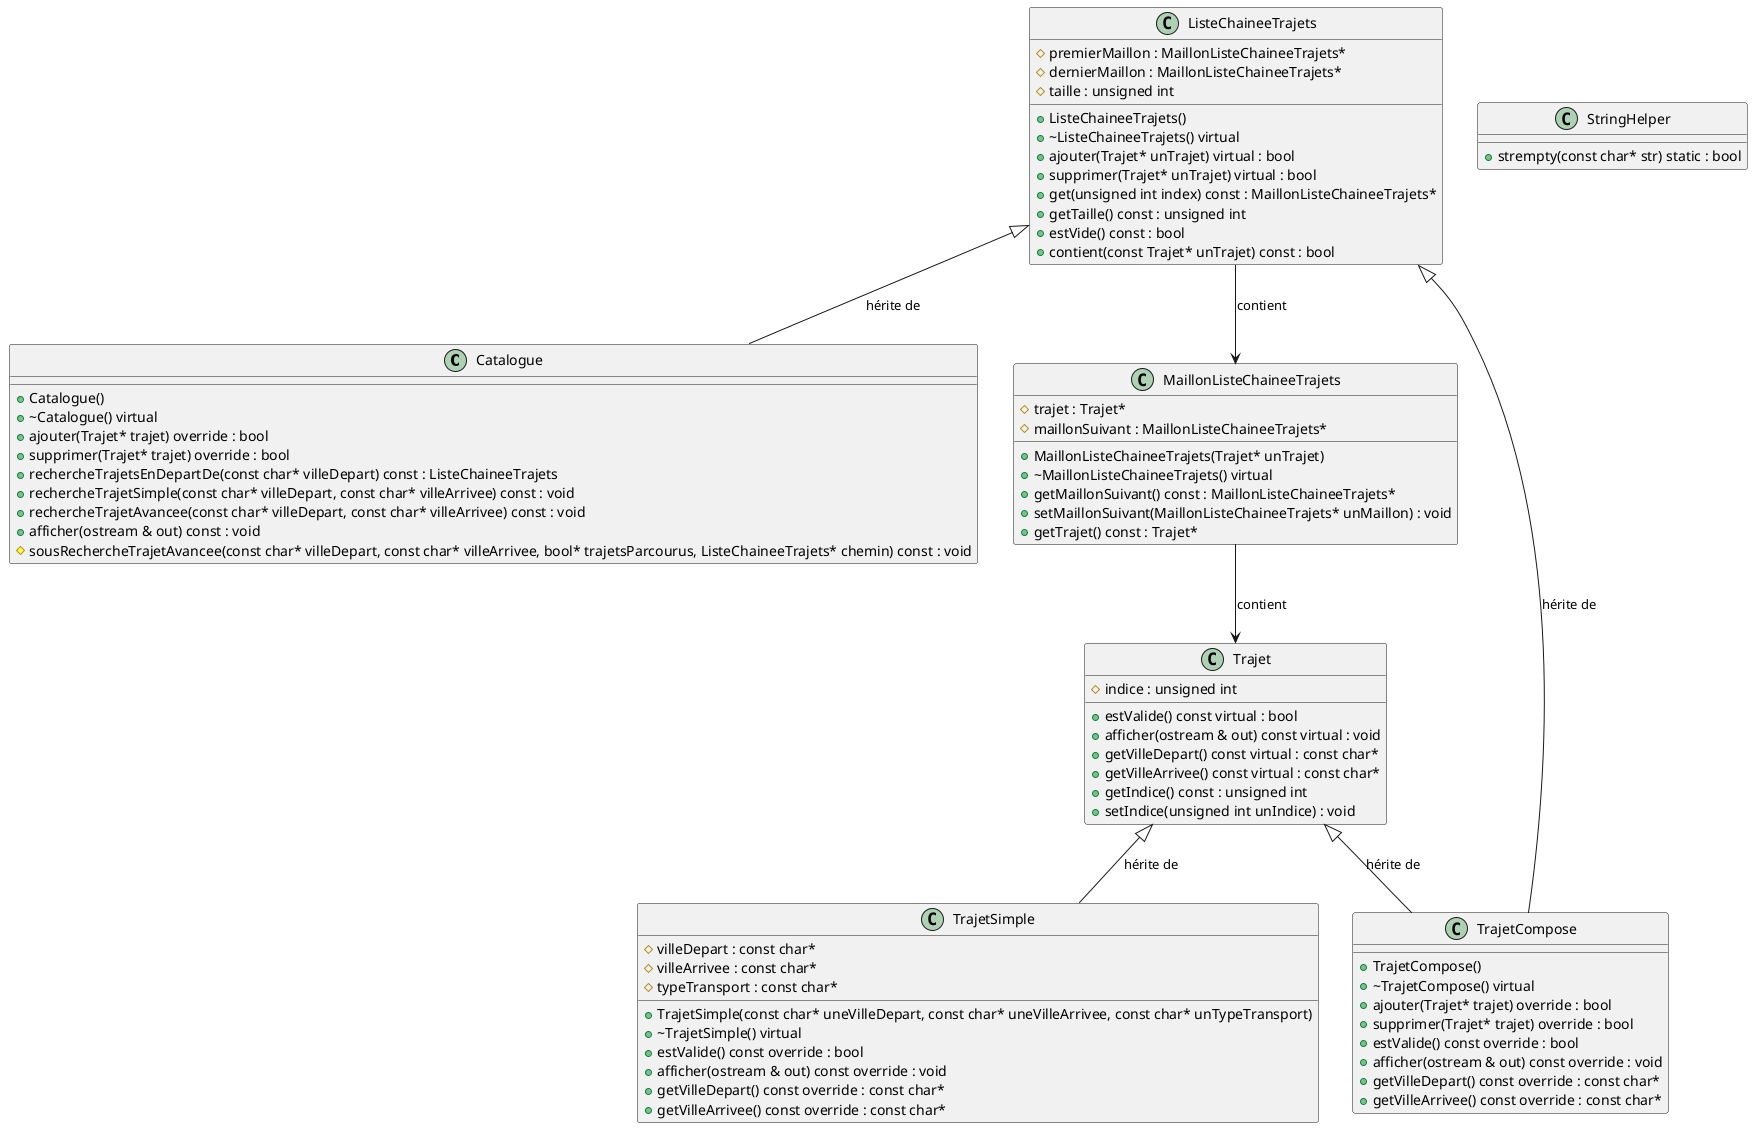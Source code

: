 @startuml

class Catalogue {
  +Catalogue()
  +~Catalogue() virtual
  +ajouter(Trajet* trajet) override : bool
  +supprimer(Trajet* trajet) override : bool
  +rechercheTrajetsEnDepartDe(const char* villeDepart) const : ListeChaineeTrajets
  +rechercheTrajetSimple(const char* villeDepart, const char* villeArrivee) const : void
  +rechercheTrajetAvancee(const char* villeDepart, const char* villeArrivee) const : void
  +afficher(ostream & out) const : void
  #sousRechercheTrajetAvancee(const char* villeDepart, const char* villeArrivee, bool* trajetsParcourus, ListeChaineeTrajets* chemin) const : void
}

class ListeChaineeTrajets {
  #premierMaillon : MaillonListeChaineeTrajets*
  #dernierMaillon : MaillonListeChaineeTrajets*
  #taille : unsigned int
  +ListeChaineeTrajets()
  +~ListeChaineeTrajets() virtual
  +ajouter(Trajet* unTrajet) virtual : bool
  +supprimer(Trajet* unTrajet) virtual : bool
  +get(unsigned int index) const : MaillonListeChaineeTrajets*
  +getTaille() const : unsigned int
  +estVide() const : bool
  +contient(const Trajet* unTrajet) const : bool
}

class MaillonListeChaineeTrajets {
  #trajet : Trajet*
  #maillonSuivant : MaillonListeChaineeTrajets*
  +MaillonListeChaineeTrajets(Trajet* unTrajet)
  +~MaillonListeChaineeTrajets() virtual
  +getMaillonSuivant() const : MaillonListeChaineeTrajets*
  +setMaillonSuivant(MaillonListeChaineeTrajets* unMaillon) : void
  +getTrajet() const : Trajet*
}

class StringHelper {
  +strempty(const char* str) static : bool
}

class Trajet {
  +estValide() const virtual : bool
  +afficher(ostream & out) const virtual : void
  +getVilleDepart() const virtual : const char*
  +getVilleArrivee() const virtual : const char*
  +getIndice() const : unsigned int
  +setIndice(unsigned int unIndice) : void
  #indice : unsigned int
}

class TrajetCompose  {
  +TrajetCompose()
  +~TrajetCompose() virtual
  +ajouter(Trajet* trajet) override : bool
  +supprimer(Trajet* trajet) override : bool
  +estValide() const override : bool
  +afficher(ostream & out) const override : void
  +getVilleDepart() const override : const char*
  +getVilleArrivee() const override : const char*
}

class TrajetSimple {
  #villeDepart : const char*
  #villeArrivee : const char*
  #typeTransport : const char*
  +TrajetSimple(const char* uneVilleDepart, const char* uneVilleArrivee, const char* unTypeTransport)
  +~TrajetSimple() virtual
  +estValide() const override : bool
  +afficher(ostream & out) const override : void
  +getVilleDepart() const override : const char*
  +getVilleArrivee() const override : const char*
}

ListeChaineeTrajets <|-- Catalogue : "hérite de"

Trajet <|-- TrajetSimple : "hérite de"

Trajet <|-- TrajetCompose : "hérite de"

ListeChaineeTrajets <|-- TrajetCompose : "hérite de"

ListeChaineeTrajets --> MaillonListeChaineeTrajets : "contient"

MaillonListeChaineeTrajets --> Trajet : "contient"

@enduml
